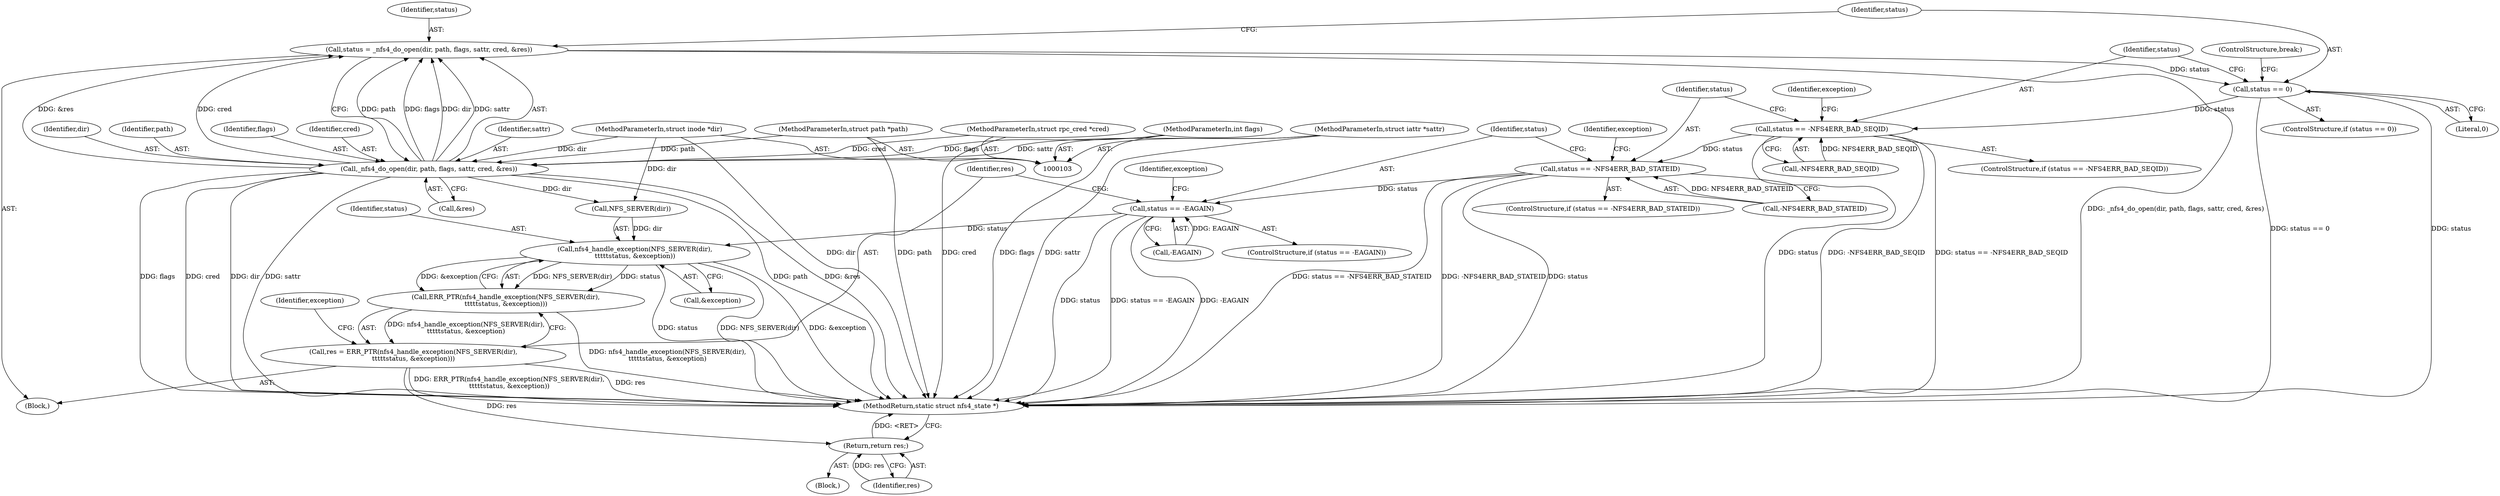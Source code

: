 digraph "1_linux_dc0b027dfadfcb8a5504f7d8052754bf8d501ab9_9@API" {
"1000115" [label="(Call,status = _nfs4_do_open(dir, path, flags, sattr, cred, &res))"];
"1000117" [label="(Call,_nfs4_do_open(dir, path, flags, sattr, cred, &res))"];
"1000104" [label="(MethodParameterIn,struct inode *dir)"];
"1000105" [label="(MethodParameterIn,struct path *path)"];
"1000106" [label="(MethodParameterIn,int flags)"];
"1000107" [label="(MethodParameterIn,struct iattr *sattr)"];
"1000108" [label="(MethodParameterIn,struct rpc_cred *cred)"];
"1000126" [label="(Call,status == 0)"];
"1000131" [label="(Call,status == -NFS4ERR_BAD_SEQID)"];
"1000143" [label="(Call,status == -NFS4ERR_BAD_STATEID)"];
"1000155" [label="(Call,status == -EAGAIN)"];
"1000169" [label="(Call,nfs4_handle_exception(NFS_SERVER(dir),\n\t\t\t\t\tstatus, &exception))"];
"1000168" [label="(Call,ERR_PTR(nfs4_handle_exception(NFS_SERVER(dir),\n\t\t\t\t\tstatus, &exception)))"];
"1000166" [label="(Call,res = ERR_PTR(nfs4_handle_exception(NFS_SERVER(dir),\n\t\t\t\t\tstatus, &exception)))"];
"1000178" [label="(Return,return res;)"];
"1000116" [label="(Identifier,status)"];
"1000133" [label="(Call,-NFS4ERR_BAD_SEQID)"];
"1000143" [label="(Call,status == -NFS4ERR_BAD_STATEID)"];
"1000173" [label="(Call,&exception)"];
"1000156" [label="(Identifier,status)"];
"1000114" [label="(Block,)"];
"1000128" [label="(Literal,0)"];
"1000168" [label="(Call,ERR_PTR(nfs4_handle_exception(NFS_SERVER(dir),\n\t\t\t\t\tstatus, &exception)))"];
"1000150" [label="(Identifier,exception)"];
"1000118" [label="(Identifier,dir)"];
"1000123" [label="(Call,&res)"];
"1000125" [label="(ControlStructure,if (status == 0))"];
"1000155" [label="(Call,status == -EAGAIN)"];
"1000115" [label="(Call,status = _nfs4_do_open(dir, path, flags, sattr, cred, &res))"];
"1000166" [label="(Call,res = ERR_PTR(nfs4_handle_exception(NFS_SERVER(dir),\n\t\t\t\t\tstatus, &exception)))"];
"1000119" [label="(Identifier,path)"];
"1000120" [label="(Identifier,flags)"];
"1000142" [label="(ControlStructure,if (status == -NFS4ERR_BAD_STATEID))"];
"1000105" [label="(MethodParameterIn,struct path *path)"];
"1000162" [label="(Identifier,exception)"];
"1000129" [label="(ControlStructure,break;)"];
"1000145" [label="(Call,-NFS4ERR_BAD_STATEID)"];
"1000138" [label="(Identifier,exception)"];
"1000157" [label="(Call,-EAGAIN)"];
"1000108" [label="(MethodParameterIn,struct rpc_cred *cred)"];
"1000127" [label="(Identifier,status)"];
"1000126" [label="(Call,status == 0)"];
"1000130" [label="(ControlStructure,if (status == -NFS4ERR_BAD_SEQID))"];
"1000144" [label="(Identifier,status)"];
"1000178" [label="(Return,return res;)"];
"1000117" [label="(Call,_nfs4_do_open(dir, path, flags, sattr, cred, &res))"];
"1000176" [label="(Identifier,exception)"];
"1000107" [label="(MethodParameterIn,struct iattr *sattr)"];
"1000170" [label="(Call,NFS_SERVER(dir))"];
"1000121" [label="(Identifier,sattr)"];
"1000106" [label="(MethodParameterIn,int flags)"];
"1000180" [label="(MethodReturn,static struct nfs4_state *)"];
"1000109" [label="(Block,)"];
"1000132" [label="(Identifier,status)"];
"1000154" [label="(ControlStructure,if (status == -EAGAIN))"];
"1000122" [label="(Identifier,cred)"];
"1000172" [label="(Identifier,status)"];
"1000179" [label="(Identifier,res)"];
"1000131" [label="(Call,status == -NFS4ERR_BAD_SEQID)"];
"1000167" [label="(Identifier,res)"];
"1000104" [label="(MethodParameterIn,struct inode *dir)"];
"1000169" [label="(Call,nfs4_handle_exception(NFS_SERVER(dir),\n\t\t\t\t\tstatus, &exception))"];
"1000115" -> "1000114"  [label="AST: "];
"1000115" -> "1000117"  [label="CFG: "];
"1000116" -> "1000115"  [label="AST: "];
"1000117" -> "1000115"  [label="AST: "];
"1000127" -> "1000115"  [label="CFG: "];
"1000115" -> "1000180"  [label="DDG: _nfs4_do_open(dir, path, flags, sattr, cred, &res)"];
"1000117" -> "1000115"  [label="DDG: path"];
"1000117" -> "1000115"  [label="DDG: cred"];
"1000117" -> "1000115"  [label="DDG: dir"];
"1000117" -> "1000115"  [label="DDG: &res"];
"1000117" -> "1000115"  [label="DDG: flags"];
"1000117" -> "1000115"  [label="DDG: sattr"];
"1000115" -> "1000126"  [label="DDG: status"];
"1000117" -> "1000123"  [label="CFG: "];
"1000118" -> "1000117"  [label="AST: "];
"1000119" -> "1000117"  [label="AST: "];
"1000120" -> "1000117"  [label="AST: "];
"1000121" -> "1000117"  [label="AST: "];
"1000122" -> "1000117"  [label="AST: "];
"1000123" -> "1000117"  [label="AST: "];
"1000117" -> "1000180"  [label="DDG: dir"];
"1000117" -> "1000180"  [label="DDG: path"];
"1000117" -> "1000180"  [label="DDG: &res"];
"1000117" -> "1000180"  [label="DDG: sattr"];
"1000117" -> "1000180"  [label="DDG: flags"];
"1000117" -> "1000180"  [label="DDG: cred"];
"1000104" -> "1000117"  [label="DDG: dir"];
"1000105" -> "1000117"  [label="DDG: path"];
"1000106" -> "1000117"  [label="DDG: flags"];
"1000107" -> "1000117"  [label="DDG: sattr"];
"1000108" -> "1000117"  [label="DDG: cred"];
"1000117" -> "1000170"  [label="DDG: dir"];
"1000104" -> "1000103"  [label="AST: "];
"1000104" -> "1000180"  [label="DDG: dir"];
"1000104" -> "1000170"  [label="DDG: dir"];
"1000105" -> "1000103"  [label="AST: "];
"1000105" -> "1000180"  [label="DDG: path"];
"1000106" -> "1000103"  [label="AST: "];
"1000106" -> "1000180"  [label="DDG: flags"];
"1000107" -> "1000103"  [label="AST: "];
"1000107" -> "1000180"  [label="DDG: sattr"];
"1000108" -> "1000103"  [label="AST: "];
"1000108" -> "1000180"  [label="DDG: cred"];
"1000126" -> "1000125"  [label="AST: "];
"1000126" -> "1000128"  [label="CFG: "];
"1000127" -> "1000126"  [label="AST: "];
"1000128" -> "1000126"  [label="AST: "];
"1000129" -> "1000126"  [label="CFG: "];
"1000132" -> "1000126"  [label="CFG: "];
"1000126" -> "1000180"  [label="DDG: status"];
"1000126" -> "1000180"  [label="DDG: status == 0"];
"1000126" -> "1000131"  [label="DDG: status"];
"1000131" -> "1000130"  [label="AST: "];
"1000131" -> "1000133"  [label="CFG: "];
"1000132" -> "1000131"  [label="AST: "];
"1000133" -> "1000131"  [label="AST: "];
"1000138" -> "1000131"  [label="CFG: "];
"1000144" -> "1000131"  [label="CFG: "];
"1000131" -> "1000180"  [label="DDG: -NFS4ERR_BAD_SEQID"];
"1000131" -> "1000180"  [label="DDG: status == -NFS4ERR_BAD_SEQID"];
"1000131" -> "1000180"  [label="DDG: status"];
"1000133" -> "1000131"  [label="DDG: NFS4ERR_BAD_SEQID"];
"1000131" -> "1000143"  [label="DDG: status"];
"1000143" -> "1000142"  [label="AST: "];
"1000143" -> "1000145"  [label="CFG: "];
"1000144" -> "1000143"  [label="AST: "];
"1000145" -> "1000143"  [label="AST: "];
"1000150" -> "1000143"  [label="CFG: "];
"1000156" -> "1000143"  [label="CFG: "];
"1000143" -> "1000180"  [label="DDG: status"];
"1000143" -> "1000180"  [label="DDG: status == -NFS4ERR_BAD_STATEID"];
"1000143" -> "1000180"  [label="DDG: -NFS4ERR_BAD_STATEID"];
"1000145" -> "1000143"  [label="DDG: NFS4ERR_BAD_STATEID"];
"1000143" -> "1000155"  [label="DDG: status"];
"1000155" -> "1000154"  [label="AST: "];
"1000155" -> "1000157"  [label="CFG: "];
"1000156" -> "1000155"  [label="AST: "];
"1000157" -> "1000155"  [label="AST: "];
"1000162" -> "1000155"  [label="CFG: "];
"1000167" -> "1000155"  [label="CFG: "];
"1000155" -> "1000180"  [label="DDG: -EAGAIN"];
"1000155" -> "1000180"  [label="DDG: status"];
"1000155" -> "1000180"  [label="DDG: status == -EAGAIN"];
"1000157" -> "1000155"  [label="DDG: EAGAIN"];
"1000155" -> "1000169"  [label="DDG: status"];
"1000169" -> "1000168"  [label="AST: "];
"1000169" -> "1000173"  [label="CFG: "];
"1000170" -> "1000169"  [label="AST: "];
"1000172" -> "1000169"  [label="AST: "];
"1000173" -> "1000169"  [label="AST: "];
"1000168" -> "1000169"  [label="CFG: "];
"1000169" -> "1000180"  [label="DDG: status"];
"1000169" -> "1000180"  [label="DDG: NFS_SERVER(dir)"];
"1000169" -> "1000180"  [label="DDG: &exception"];
"1000169" -> "1000168"  [label="DDG: NFS_SERVER(dir)"];
"1000169" -> "1000168"  [label="DDG: status"];
"1000169" -> "1000168"  [label="DDG: &exception"];
"1000170" -> "1000169"  [label="DDG: dir"];
"1000168" -> "1000166"  [label="AST: "];
"1000166" -> "1000168"  [label="CFG: "];
"1000168" -> "1000180"  [label="DDG: nfs4_handle_exception(NFS_SERVER(dir),\n\t\t\t\t\tstatus, &exception)"];
"1000168" -> "1000166"  [label="DDG: nfs4_handle_exception(NFS_SERVER(dir),\n\t\t\t\t\tstatus, &exception)"];
"1000166" -> "1000114"  [label="AST: "];
"1000167" -> "1000166"  [label="AST: "];
"1000176" -> "1000166"  [label="CFG: "];
"1000166" -> "1000180"  [label="DDG: ERR_PTR(nfs4_handle_exception(NFS_SERVER(dir),\n\t\t\t\t\tstatus, &exception))"];
"1000166" -> "1000180"  [label="DDG: res"];
"1000166" -> "1000178"  [label="DDG: res"];
"1000178" -> "1000109"  [label="AST: "];
"1000178" -> "1000179"  [label="CFG: "];
"1000179" -> "1000178"  [label="AST: "];
"1000180" -> "1000178"  [label="CFG: "];
"1000178" -> "1000180"  [label="DDG: <RET>"];
"1000179" -> "1000178"  [label="DDG: res"];
}
